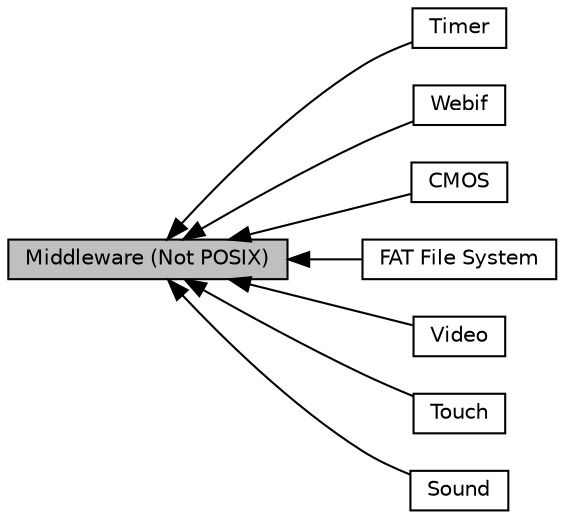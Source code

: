 digraph "Middleware (Not POSIX)"
{
  edge [fontname="Helvetica",fontsize="10",labelfontname="Helvetica",labelfontsize="10"];
  node [fontname="Helvetica",fontsize="10",shape=box];
  rankdir=LR;
  Node5 [label="Timer",height=0.2,width=0.4,color="black", fillcolor="white", style="filled",URL="$d2/d47/group__R__SW__PKG__93__TIMER.html",tooltip="Timer module which allows user to start and stop a timer, returning the time elapsed in seconds betwe..."];
  Node8 [label="Webif",height=0.2,width=0.4,color="black", fillcolor="white", style="filled",URL="$d2/d21/group__R__SW__PKG__93__WEBIF__API.html",tooltip="Web interface API."];
  Node1 [label="Middleware (Not POSIX)",height=0.2,width=0.4,color="black", fillcolor="grey75", style="filled", fontcolor="black",tooltip="Middleware."];
  Node2 [label="CMOS",height=0.2,width=0.4,color="black", fillcolor="white", style="filled",URL="$dd/dc4/group__R__SW__PKG__93__CMOS__API.html",tooltip="CMOS Camera API."];
  Node3 [label="FAT File System",height=0.2,width=0.4,color="black", fillcolor="white", style="filled",URL="$df/d80/group__R__SW__PKG__93__FATFS.html",tooltip="The Renesas FAT FS Abstraction Layer."];
  Node7 [label="Video",height=0.2,width=0.4,color="black", fillcolor="white", style="filled",URL="$d3/d25/group__R__SW__PKG__93__VIDEO__API.html",tooltip="Video module, allows the user to set up and control video output configuration and processing."];
  Node6 [label="Touch",height=0.2,width=0.4,color="black", fillcolor="white", style="filled",URL="$d5/d7b/group__R__SW__PKG__93__TOUCH__API.html",tooltip="Touch Panel Interface."];
  Node4 [label="Sound",height=0.2,width=0.4,color="black", fillcolor="white", style="filled",URL="$de/d5f/group__R__SW__PKG__93__SOUND__API.html",tooltip="Sound module responsible for setting up the Audio Codec."];
  Node1->Node2 [shape=plaintext, dir="back", style="solid"];
  Node1->Node3 [shape=plaintext, dir="back", style="solid"];
  Node1->Node4 [shape=plaintext, dir="back", style="solid"];
  Node1->Node5 [shape=plaintext, dir="back", style="solid"];
  Node1->Node6 [shape=plaintext, dir="back", style="solid"];
  Node1->Node7 [shape=plaintext, dir="back", style="solid"];
  Node1->Node8 [shape=plaintext, dir="back", style="solid"];
}
